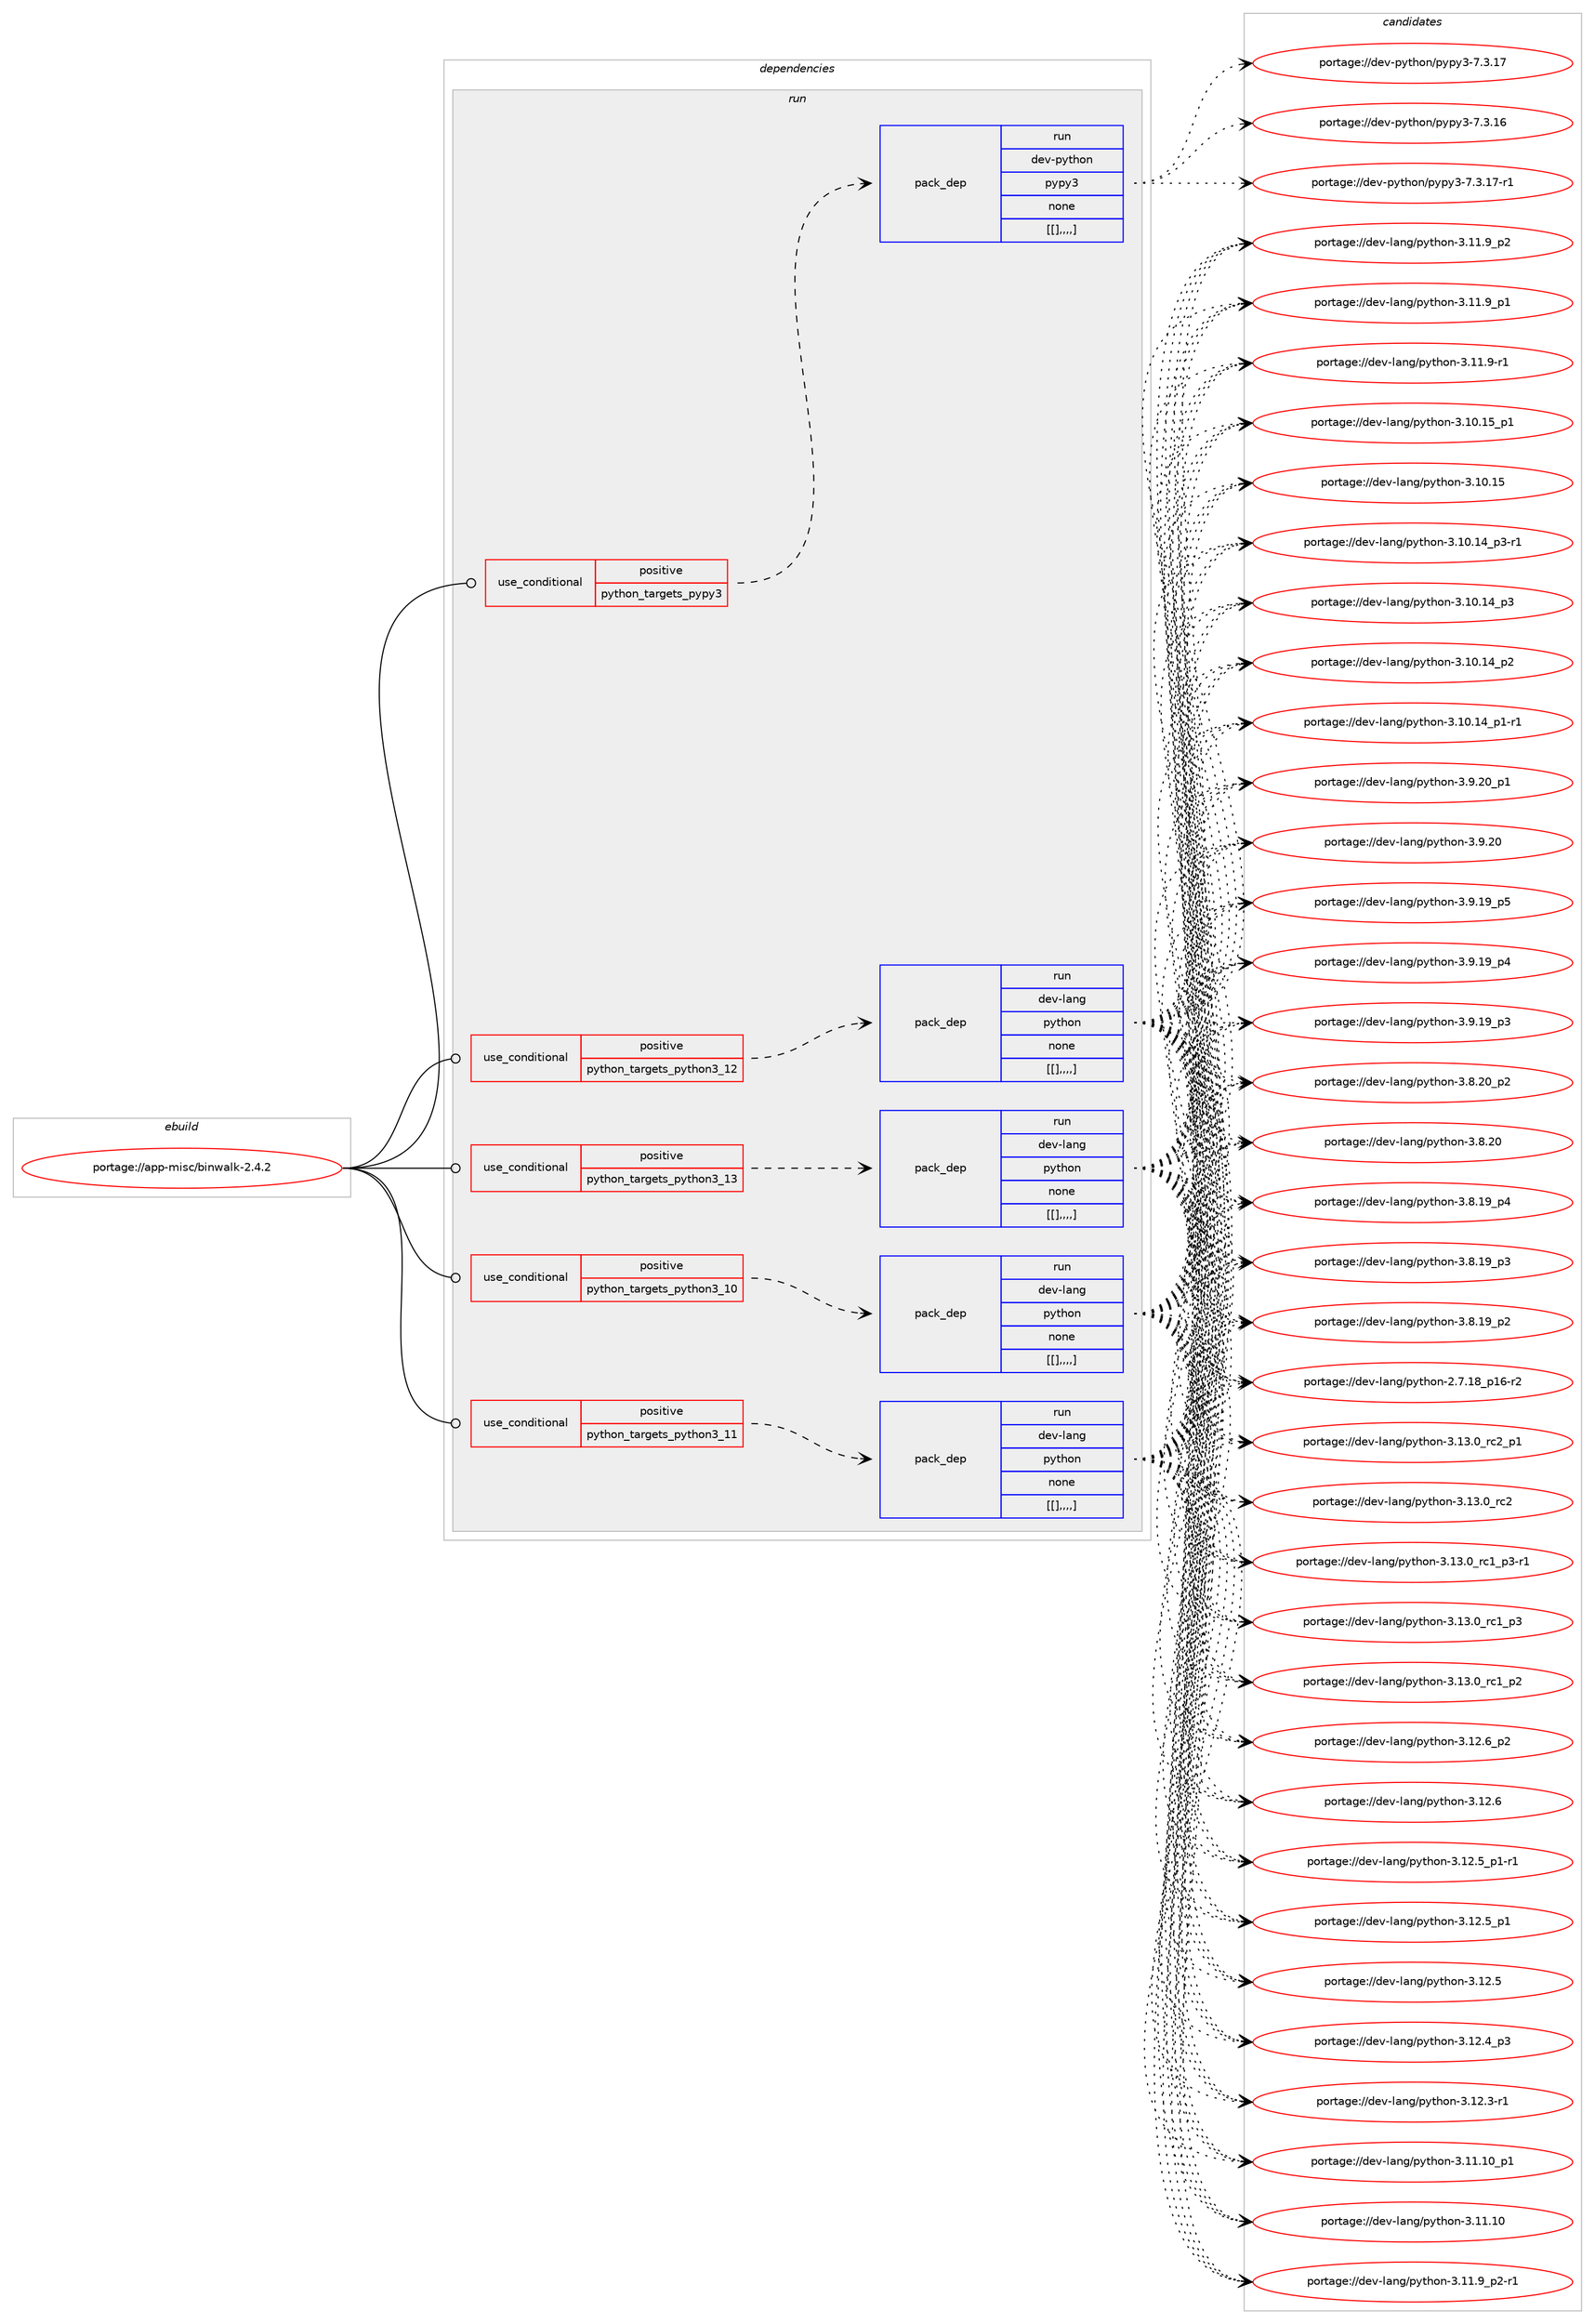 digraph prolog {

# *************
# Graph options
# *************

newrank=true;
concentrate=true;
compound=true;
graph [rankdir=LR,fontname=Helvetica,fontsize=10,ranksep=1.5];#, ranksep=2.5, nodesep=0.2];
edge  [arrowhead=vee];
node  [fontname=Helvetica,fontsize=10];

# **********
# The ebuild
# **********

subgraph cluster_leftcol {
color=gray;
label=<<i>ebuild</i>>;
id [label="portage://app-misc/binwalk-2.4.2", color=red, width=4, href="../app-misc/binwalk-2.4.2.svg"];
}

# ****************
# The dependencies
# ****************

subgraph cluster_midcol {
color=gray;
label=<<i>dependencies</i>>;
subgraph cluster_compile {
fillcolor="#eeeeee";
style=filled;
label=<<i>compile</i>>;
}
subgraph cluster_compileandrun {
fillcolor="#eeeeee";
style=filled;
label=<<i>compile and run</i>>;
}
subgraph cluster_run {
fillcolor="#eeeeee";
style=filled;
label=<<i>run</i>>;
subgraph cond11942 {
dependency40583 [label=<<TABLE BORDER="0" CELLBORDER="1" CELLSPACING="0" CELLPADDING="4"><TR><TD ROWSPAN="3" CELLPADDING="10">use_conditional</TD></TR><TR><TD>positive</TD></TR><TR><TD>python_targets_pypy3</TD></TR></TABLE>>, shape=none, color=red];
subgraph pack28253 {
dependency40584 [label=<<TABLE BORDER="0" CELLBORDER="1" CELLSPACING="0" CELLPADDING="4" WIDTH="220"><TR><TD ROWSPAN="6" CELLPADDING="30">pack_dep</TD></TR><TR><TD WIDTH="110">run</TD></TR><TR><TD>dev-python</TD></TR><TR><TD>pypy3</TD></TR><TR><TD>none</TD></TR><TR><TD>[[],,,,]</TD></TR></TABLE>>, shape=none, color=blue];
}
dependency40583:e -> dependency40584:w [weight=20,style="dashed",arrowhead="vee"];
}
id:e -> dependency40583:w [weight=20,style="solid",arrowhead="odot"];
subgraph cond11943 {
dependency40585 [label=<<TABLE BORDER="0" CELLBORDER="1" CELLSPACING="0" CELLPADDING="4"><TR><TD ROWSPAN="3" CELLPADDING="10">use_conditional</TD></TR><TR><TD>positive</TD></TR><TR><TD>python_targets_python3_10</TD></TR></TABLE>>, shape=none, color=red];
subgraph pack28254 {
dependency40586 [label=<<TABLE BORDER="0" CELLBORDER="1" CELLSPACING="0" CELLPADDING="4" WIDTH="220"><TR><TD ROWSPAN="6" CELLPADDING="30">pack_dep</TD></TR><TR><TD WIDTH="110">run</TD></TR><TR><TD>dev-lang</TD></TR><TR><TD>python</TD></TR><TR><TD>none</TD></TR><TR><TD>[[],,,,]</TD></TR></TABLE>>, shape=none, color=blue];
}
dependency40585:e -> dependency40586:w [weight=20,style="dashed",arrowhead="vee"];
}
id:e -> dependency40585:w [weight=20,style="solid",arrowhead="odot"];
subgraph cond11944 {
dependency40587 [label=<<TABLE BORDER="0" CELLBORDER="1" CELLSPACING="0" CELLPADDING="4"><TR><TD ROWSPAN="3" CELLPADDING="10">use_conditional</TD></TR><TR><TD>positive</TD></TR><TR><TD>python_targets_python3_11</TD></TR></TABLE>>, shape=none, color=red];
subgraph pack28255 {
dependency40588 [label=<<TABLE BORDER="0" CELLBORDER="1" CELLSPACING="0" CELLPADDING="4" WIDTH="220"><TR><TD ROWSPAN="6" CELLPADDING="30">pack_dep</TD></TR><TR><TD WIDTH="110">run</TD></TR><TR><TD>dev-lang</TD></TR><TR><TD>python</TD></TR><TR><TD>none</TD></TR><TR><TD>[[],,,,]</TD></TR></TABLE>>, shape=none, color=blue];
}
dependency40587:e -> dependency40588:w [weight=20,style="dashed",arrowhead="vee"];
}
id:e -> dependency40587:w [weight=20,style="solid",arrowhead="odot"];
subgraph cond11945 {
dependency40589 [label=<<TABLE BORDER="0" CELLBORDER="1" CELLSPACING="0" CELLPADDING="4"><TR><TD ROWSPAN="3" CELLPADDING="10">use_conditional</TD></TR><TR><TD>positive</TD></TR><TR><TD>python_targets_python3_12</TD></TR></TABLE>>, shape=none, color=red];
subgraph pack28256 {
dependency40590 [label=<<TABLE BORDER="0" CELLBORDER="1" CELLSPACING="0" CELLPADDING="4" WIDTH="220"><TR><TD ROWSPAN="6" CELLPADDING="30">pack_dep</TD></TR><TR><TD WIDTH="110">run</TD></TR><TR><TD>dev-lang</TD></TR><TR><TD>python</TD></TR><TR><TD>none</TD></TR><TR><TD>[[],,,,]</TD></TR></TABLE>>, shape=none, color=blue];
}
dependency40589:e -> dependency40590:w [weight=20,style="dashed",arrowhead="vee"];
}
id:e -> dependency40589:w [weight=20,style="solid",arrowhead="odot"];
subgraph cond11946 {
dependency40591 [label=<<TABLE BORDER="0" CELLBORDER="1" CELLSPACING="0" CELLPADDING="4"><TR><TD ROWSPAN="3" CELLPADDING="10">use_conditional</TD></TR><TR><TD>positive</TD></TR><TR><TD>python_targets_python3_13</TD></TR></TABLE>>, shape=none, color=red];
subgraph pack28257 {
dependency40592 [label=<<TABLE BORDER="0" CELLBORDER="1" CELLSPACING="0" CELLPADDING="4" WIDTH="220"><TR><TD ROWSPAN="6" CELLPADDING="30">pack_dep</TD></TR><TR><TD WIDTH="110">run</TD></TR><TR><TD>dev-lang</TD></TR><TR><TD>python</TD></TR><TR><TD>none</TD></TR><TR><TD>[[],,,,]</TD></TR></TABLE>>, shape=none, color=blue];
}
dependency40591:e -> dependency40592:w [weight=20,style="dashed",arrowhead="vee"];
}
id:e -> dependency40591:w [weight=20,style="solid",arrowhead="odot"];
}
}

# **************
# The candidates
# **************

subgraph cluster_choices {
rank=same;
color=gray;
label=<<i>candidates</i>>;

subgraph choice28253 {
color=black;
nodesep=1;
choice100101118451121211161041111104711212111212151455546514649554511449 [label="portage://dev-python/pypy3-7.3.17-r1", color=red, width=4,href="../dev-python/pypy3-7.3.17-r1.svg"];
choice10010111845112121116104111110471121211121215145554651464955 [label="portage://dev-python/pypy3-7.3.17", color=red, width=4,href="../dev-python/pypy3-7.3.17.svg"];
choice10010111845112121116104111110471121211121215145554651464954 [label="portage://dev-python/pypy3-7.3.16", color=red, width=4,href="../dev-python/pypy3-7.3.16.svg"];
dependency40584:e -> choice100101118451121211161041111104711212111212151455546514649554511449:w [style=dotted,weight="100"];
dependency40584:e -> choice10010111845112121116104111110471121211121215145554651464955:w [style=dotted,weight="100"];
dependency40584:e -> choice10010111845112121116104111110471121211121215145554651464954:w [style=dotted,weight="100"];
}
subgraph choice28254 {
color=black;
nodesep=1;
choice100101118451089711010347112121116104111110455146495146489511499509511249 [label="portage://dev-lang/python-3.13.0_rc2_p1", color=red, width=4,href="../dev-lang/python-3.13.0_rc2_p1.svg"];
choice10010111845108971101034711212111610411111045514649514648951149950 [label="portage://dev-lang/python-3.13.0_rc2", color=red, width=4,href="../dev-lang/python-3.13.0_rc2.svg"];
choice1001011184510897110103471121211161041111104551464951464895114994995112514511449 [label="portage://dev-lang/python-3.13.0_rc1_p3-r1", color=red, width=4,href="../dev-lang/python-3.13.0_rc1_p3-r1.svg"];
choice100101118451089711010347112121116104111110455146495146489511499499511251 [label="portage://dev-lang/python-3.13.0_rc1_p3", color=red, width=4,href="../dev-lang/python-3.13.0_rc1_p3.svg"];
choice100101118451089711010347112121116104111110455146495146489511499499511250 [label="portage://dev-lang/python-3.13.0_rc1_p2", color=red, width=4,href="../dev-lang/python-3.13.0_rc1_p2.svg"];
choice100101118451089711010347112121116104111110455146495046549511250 [label="portage://dev-lang/python-3.12.6_p2", color=red, width=4,href="../dev-lang/python-3.12.6_p2.svg"];
choice10010111845108971101034711212111610411111045514649504654 [label="portage://dev-lang/python-3.12.6", color=red, width=4,href="../dev-lang/python-3.12.6.svg"];
choice1001011184510897110103471121211161041111104551464950465395112494511449 [label="portage://dev-lang/python-3.12.5_p1-r1", color=red, width=4,href="../dev-lang/python-3.12.5_p1-r1.svg"];
choice100101118451089711010347112121116104111110455146495046539511249 [label="portage://dev-lang/python-3.12.5_p1", color=red, width=4,href="../dev-lang/python-3.12.5_p1.svg"];
choice10010111845108971101034711212111610411111045514649504653 [label="portage://dev-lang/python-3.12.5", color=red, width=4,href="../dev-lang/python-3.12.5.svg"];
choice100101118451089711010347112121116104111110455146495046529511251 [label="portage://dev-lang/python-3.12.4_p3", color=red, width=4,href="../dev-lang/python-3.12.4_p3.svg"];
choice100101118451089711010347112121116104111110455146495046514511449 [label="portage://dev-lang/python-3.12.3-r1", color=red, width=4,href="../dev-lang/python-3.12.3-r1.svg"];
choice10010111845108971101034711212111610411111045514649494649489511249 [label="portage://dev-lang/python-3.11.10_p1", color=red, width=4,href="../dev-lang/python-3.11.10_p1.svg"];
choice1001011184510897110103471121211161041111104551464949464948 [label="portage://dev-lang/python-3.11.10", color=red, width=4,href="../dev-lang/python-3.11.10.svg"];
choice1001011184510897110103471121211161041111104551464949465795112504511449 [label="portage://dev-lang/python-3.11.9_p2-r1", color=red, width=4,href="../dev-lang/python-3.11.9_p2-r1.svg"];
choice100101118451089711010347112121116104111110455146494946579511250 [label="portage://dev-lang/python-3.11.9_p2", color=red, width=4,href="../dev-lang/python-3.11.9_p2.svg"];
choice100101118451089711010347112121116104111110455146494946579511249 [label="portage://dev-lang/python-3.11.9_p1", color=red, width=4,href="../dev-lang/python-3.11.9_p1.svg"];
choice100101118451089711010347112121116104111110455146494946574511449 [label="portage://dev-lang/python-3.11.9-r1", color=red, width=4,href="../dev-lang/python-3.11.9-r1.svg"];
choice10010111845108971101034711212111610411111045514649484649539511249 [label="portage://dev-lang/python-3.10.15_p1", color=red, width=4,href="../dev-lang/python-3.10.15_p1.svg"];
choice1001011184510897110103471121211161041111104551464948464953 [label="portage://dev-lang/python-3.10.15", color=red, width=4,href="../dev-lang/python-3.10.15.svg"];
choice100101118451089711010347112121116104111110455146494846495295112514511449 [label="portage://dev-lang/python-3.10.14_p3-r1", color=red, width=4,href="../dev-lang/python-3.10.14_p3-r1.svg"];
choice10010111845108971101034711212111610411111045514649484649529511251 [label="portage://dev-lang/python-3.10.14_p3", color=red, width=4,href="../dev-lang/python-3.10.14_p3.svg"];
choice10010111845108971101034711212111610411111045514649484649529511250 [label="portage://dev-lang/python-3.10.14_p2", color=red, width=4,href="../dev-lang/python-3.10.14_p2.svg"];
choice100101118451089711010347112121116104111110455146494846495295112494511449 [label="portage://dev-lang/python-3.10.14_p1-r1", color=red, width=4,href="../dev-lang/python-3.10.14_p1-r1.svg"];
choice100101118451089711010347112121116104111110455146574650489511249 [label="portage://dev-lang/python-3.9.20_p1", color=red, width=4,href="../dev-lang/python-3.9.20_p1.svg"];
choice10010111845108971101034711212111610411111045514657465048 [label="portage://dev-lang/python-3.9.20", color=red, width=4,href="../dev-lang/python-3.9.20.svg"];
choice100101118451089711010347112121116104111110455146574649579511253 [label="portage://dev-lang/python-3.9.19_p5", color=red, width=4,href="../dev-lang/python-3.9.19_p5.svg"];
choice100101118451089711010347112121116104111110455146574649579511252 [label="portage://dev-lang/python-3.9.19_p4", color=red, width=4,href="../dev-lang/python-3.9.19_p4.svg"];
choice100101118451089711010347112121116104111110455146574649579511251 [label="portage://dev-lang/python-3.9.19_p3", color=red, width=4,href="../dev-lang/python-3.9.19_p3.svg"];
choice100101118451089711010347112121116104111110455146564650489511250 [label="portage://dev-lang/python-3.8.20_p2", color=red, width=4,href="../dev-lang/python-3.8.20_p2.svg"];
choice10010111845108971101034711212111610411111045514656465048 [label="portage://dev-lang/python-3.8.20", color=red, width=4,href="../dev-lang/python-3.8.20.svg"];
choice100101118451089711010347112121116104111110455146564649579511252 [label="portage://dev-lang/python-3.8.19_p4", color=red, width=4,href="../dev-lang/python-3.8.19_p4.svg"];
choice100101118451089711010347112121116104111110455146564649579511251 [label="portage://dev-lang/python-3.8.19_p3", color=red, width=4,href="../dev-lang/python-3.8.19_p3.svg"];
choice100101118451089711010347112121116104111110455146564649579511250 [label="portage://dev-lang/python-3.8.19_p2", color=red, width=4,href="../dev-lang/python-3.8.19_p2.svg"];
choice100101118451089711010347112121116104111110455046554649569511249544511450 [label="portage://dev-lang/python-2.7.18_p16-r2", color=red, width=4,href="../dev-lang/python-2.7.18_p16-r2.svg"];
dependency40586:e -> choice100101118451089711010347112121116104111110455146495146489511499509511249:w [style=dotted,weight="100"];
dependency40586:e -> choice10010111845108971101034711212111610411111045514649514648951149950:w [style=dotted,weight="100"];
dependency40586:e -> choice1001011184510897110103471121211161041111104551464951464895114994995112514511449:w [style=dotted,weight="100"];
dependency40586:e -> choice100101118451089711010347112121116104111110455146495146489511499499511251:w [style=dotted,weight="100"];
dependency40586:e -> choice100101118451089711010347112121116104111110455146495146489511499499511250:w [style=dotted,weight="100"];
dependency40586:e -> choice100101118451089711010347112121116104111110455146495046549511250:w [style=dotted,weight="100"];
dependency40586:e -> choice10010111845108971101034711212111610411111045514649504654:w [style=dotted,weight="100"];
dependency40586:e -> choice1001011184510897110103471121211161041111104551464950465395112494511449:w [style=dotted,weight="100"];
dependency40586:e -> choice100101118451089711010347112121116104111110455146495046539511249:w [style=dotted,weight="100"];
dependency40586:e -> choice10010111845108971101034711212111610411111045514649504653:w [style=dotted,weight="100"];
dependency40586:e -> choice100101118451089711010347112121116104111110455146495046529511251:w [style=dotted,weight="100"];
dependency40586:e -> choice100101118451089711010347112121116104111110455146495046514511449:w [style=dotted,weight="100"];
dependency40586:e -> choice10010111845108971101034711212111610411111045514649494649489511249:w [style=dotted,weight="100"];
dependency40586:e -> choice1001011184510897110103471121211161041111104551464949464948:w [style=dotted,weight="100"];
dependency40586:e -> choice1001011184510897110103471121211161041111104551464949465795112504511449:w [style=dotted,weight="100"];
dependency40586:e -> choice100101118451089711010347112121116104111110455146494946579511250:w [style=dotted,weight="100"];
dependency40586:e -> choice100101118451089711010347112121116104111110455146494946579511249:w [style=dotted,weight="100"];
dependency40586:e -> choice100101118451089711010347112121116104111110455146494946574511449:w [style=dotted,weight="100"];
dependency40586:e -> choice10010111845108971101034711212111610411111045514649484649539511249:w [style=dotted,weight="100"];
dependency40586:e -> choice1001011184510897110103471121211161041111104551464948464953:w [style=dotted,weight="100"];
dependency40586:e -> choice100101118451089711010347112121116104111110455146494846495295112514511449:w [style=dotted,weight="100"];
dependency40586:e -> choice10010111845108971101034711212111610411111045514649484649529511251:w [style=dotted,weight="100"];
dependency40586:e -> choice10010111845108971101034711212111610411111045514649484649529511250:w [style=dotted,weight="100"];
dependency40586:e -> choice100101118451089711010347112121116104111110455146494846495295112494511449:w [style=dotted,weight="100"];
dependency40586:e -> choice100101118451089711010347112121116104111110455146574650489511249:w [style=dotted,weight="100"];
dependency40586:e -> choice10010111845108971101034711212111610411111045514657465048:w [style=dotted,weight="100"];
dependency40586:e -> choice100101118451089711010347112121116104111110455146574649579511253:w [style=dotted,weight="100"];
dependency40586:e -> choice100101118451089711010347112121116104111110455146574649579511252:w [style=dotted,weight="100"];
dependency40586:e -> choice100101118451089711010347112121116104111110455146574649579511251:w [style=dotted,weight="100"];
dependency40586:e -> choice100101118451089711010347112121116104111110455146564650489511250:w [style=dotted,weight="100"];
dependency40586:e -> choice10010111845108971101034711212111610411111045514656465048:w [style=dotted,weight="100"];
dependency40586:e -> choice100101118451089711010347112121116104111110455146564649579511252:w [style=dotted,weight="100"];
dependency40586:e -> choice100101118451089711010347112121116104111110455146564649579511251:w [style=dotted,weight="100"];
dependency40586:e -> choice100101118451089711010347112121116104111110455146564649579511250:w [style=dotted,weight="100"];
dependency40586:e -> choice100101118451089711010347112121116104111110455046554649569511249544511450:w [style=dotted,weight="100"];
}
subgraph choice28255 {
color=black;
nodesep=1;
choice100101118451089711010347112121116104111110455146495146489511499509511249 [label="portage://dev-lang/python-3.13.0_rc2_p1", color=red, width=4,href="../dev-lang/python-3.13.0_rc2_p1.svg"];
choice10010111845108971101034711212111610411111045514649514648951149950 [label="portage://dev-lang/python-3.13.0_rc2", color=red, width=4,href="../dev-lang/python-3.13.0_rc2.svg"];
choice1001011184510897110103471121211161041111104551464951464895114994995112514511449 [label="portage://dev-lang/python-3.13.0_rc1_p3-r1", color=red, width=4,href="../dev-lang/python-3.13.0_rc1_p3-r1.svg"];
choice100101118451089711010347112121116104111110455146495146489511499499511251 [label="portage://dev-lang/python-3.13.0_rc1_p3", color=red, width=4,href="../dev-lang/python-3.13.0_rc1_p3.svg"];
choice100101118451089711010347112121116104111110455146495146489511499499511250 [label="portage://dev-lang/python-3.13.0_rc1_p2", color=red, width=4,href="../dev-lang/python-3.13.0_rc1_p2.svg"];
choice100101118451089711010347112121116104111110455146495046549511250 [label="portage://dev-lang/python-3.12.6_p2", color=red, width=4,href="../dev-lang/python-3.12.6_p2.svg"];
choice10010111845108971101034711212111610411111045514649504654 [label="portage://dev-lang/python-3.12.6", color=red, width=4,href="../dev-lang/python-3.12.6.svg"];
choice1001011184510897110103471121211161041111104551464950465395112494511449 [label="portage://dev-lang/python-3.12.5_p1-r1", color=red, width=4,href="../dev-lang/python-3.12.5_p1-r1.svg"];
choice100101118451089711010347112121116104111110455146495046539511249 [label="portage://dev-lang/python-3.12.5_p1", color=red, width=4,href="../dev-lang/python-3.12.5_p1.svg"];
choice10010111845108971101034711212111610411111045514649504653 [label="portage://dev-lang/python-3.12.5", color=red, width=4,href="../dev-lang/python-3.12.5.svg"];
choice100101118451089711010347112121116104111110455146495046529511251 [label="portage://dev-lang/python-3.12.4_p3", color=red, width=4,href="../dev-lang/python-3.12.4_p3.svg"];
choice100101118451089711010347112121116104111110455146495046514511449 [label="portage://dev-lang/python-3.12.3-r1", color=red, width=4,href="../dev-lang/python-3.12.3-r1.svg"];
choice10010111845108971101034711212111610411111045514649494649489511249 [label="portage://dev-lang/python-3.11.10_p1", color=red, width=4,href="../dev-lang/python-3.11.10_p1.svg"];
choice1001011184510897110103471121211161041111104551464949464948 [label="portage://dev-lang/python-3.11.10", color=red, width=4,href="../dev-lang/python-3.11.10.svg"];
choice1001011184510897110103471121211161041111104551464949465795112504511449 [label="portage://dev-lang/python-3.11.9_p2-r1", color=red, width=4,href="../dev-lang/python-3.11.9_p2-r1.svg"];
choice100101118451089711010347112121116104111110455146494946579511250 [label="portage://dev-lang/python-3.11.9_p2", color=red, width=4,href="../dev-lang/python-3.11.9_p2.svg"];
choice100101118451089711010347112121116104111110455146494946579511249 [label="portage://dev-lang/python-3.11.9_p1", color=red, width=4,href="../dev-lang/python-3.11.9_p1.svg"];
choice100101118451089711010347112121116104111110455146494946574511449 [label="portage://dev-lang/python-3.11.9-r1", color=red, width=4,href="../dev-lang/python-3.11.9-r1.svg"];
choice10010111845108971101034711212111610411111045514649484649539511249 [label="portage://dev-lang/python-3.10.15_p1", color=red, width=4,href="../dev-lang/python-3.10.15_p1.svg"];
choice1001011184510897110103471121211161041111104551464948464953 [label="portage://dev-lang/python-3.10.15", color=red, width=4,href="../dev-lang/python-3.10.15.svg"];
choice100101118451089711010347112121116104111110455146494846495295112514511449 [label="portage://dev-lang/python-3.10.14_p3-r1", color=red, width=4,href="../dev-lang/python-3.10.14_p3-r1.svg"];
choice10010111845108971101034711212111610411111045514649484649529511251 [label="portage://dev-lang/python-3.10.14_p3", color=red, width=4,href="../dev-lang/python-3.10.14_p3.svg"];
choice10010111845108971101034711212111610411111045514649484649529511250 [label="portage://dev-lang/python-3.10.14_p2", color=red, width=4,href="../dev-lang/python-3.10.14_p2.svg"];
choice100101118451089711010347112121116104111110455146494846495295112494511449 [label="portage://dev-lang/python-3.10.14_p1-r1", color=red, width=4,href="../dev-lang/python-3.10.14_p1-r1.svg"];
choice100101118451089711010347112121116104111110455146574650489511249 [label="portage://dev-lang/python-3.9.20_p1", color=red, width=4,href="../dev-lang/python-3.9.20_p1.svg"];
choice10010111845108971101034711212111610411111045514657465048 [label="portage://dev-lang/python-3.9.20", color=red, width=4,href="../dev-lang/python-3.9.20.svg"];
choice100101118451089711010347112121116104111110455146574649579511253 [label="portage://dev-lang/python-3.9.19_p5", color=red, width=4,href="../dev-lang/python-3.9.19_p5.svg"];
choice100101118451089711010347112121116104111110455146574649579511252 [label="portage://dev-lang/python-3.9.19_p4", color=red, width=4,href="../dev-lang/python-3.9.19_p4.svg"];
choice100101118451089711010347112121116104111110455146574649579511251 [label="portage://dev-lang/python-3.9.19_p3", color=red, width=4,href="../dev-lang/python-3.9.19_p3.svg"];
choice100101118451089711010347112121116104111110455146564650489511250 [label="portage://dev-lang/python-3.8.20_p2", color=red, width=4,href="../dev-lang/python-3.8.20_p2.svg"];
choice10010111845108971101034711212111610411111045514656465048 [label="portage://dev-lang/python-3.8.20", color=red, width=4,href="../dev-lang/python-3.8.20.svg"];
choice100101118451089711010347112121116104111110455146564649579511252 [label="portage://dev-lang/python-3.8.19_p4", color=red, width=4,href="../dev-lang/python-3.8.19_p4.svg"];
choice100101118451089711010347112121116104111110455146564649579511251 [label="portage://dev-lang/python-3.8.19_p3", color=red, width=4,href="../dev-lang/python-3.8.19_p3.svg"];
choice100101118451089711010347112121116104111110455146564649579511250 [label="portage://dev-lang/python-3.8.19_p2", color=red, width=4,href="../dev-lang/python-3.8.19_p2.svg"];
choice100101118451089711010347112121116104111110455046554649569511249544511450 [label="portage://dev-lang/python-2.7.18_p16-r2", color=red, width=4,href="../dev-lang/python-2.7.18_p16-r2.svg"];
dependency40588:e -> choice100101118451089711010347112121116104111110455146495146489511499509511249:w [style=dotted,weight="100"];
dependency40588:e -> choice10010111845108971101034711212111610411111045514649514648951149950:w [style=dotted,weight="100"];
dependency40588:e -> choice1001011184510897110103471121211161041111104551464951464895114994995112514511449:w [style=dotted,weight="100"];
dependency40588:e -> choice100101118451089711010347112121116104111110455146495146489511499499511251:w [style=dotted,weight="100"];
dependency40588:e -> choice100101118451089711010347112121116104111110455146495146489511499499511250:w [style=dotted,weight="100"];
dependency40588:e -> choice100101118451089711010347112121116104111110455146495046549511250:w [style=dotted,weight="100"];
dependency40588:e -> choice10010111845108971101034711212111610411111045514649504654:w [style=dotted,weight="100"];
dependency40588:e -> choice1001011184510897110103471121211161041111104551464950465395112494511449:w [style=dotted,weight="100"];
dependency40588:e -> choice100101118451089711010347112121116104111110455146495046539511249:w [style=dotted,weight="100"];
dependency40588:e -> choice10010111845108971101034711212111610411111045514649504653:w [style=dotted,weight="100"];
dependency40588:e -> choice100101118451089711010347112121116104111110455146495046529511251:w [style=dotted,weight="100"];
dependency40588:e -> choice100101118451089711010347112121116104111110455146495046514511449:w [style=dotted,weight="100"];
dependency40588:e -> choice10010111845108971101034711212111610411111045514649494649489511249:w [style=dotted,weight="100"];
dependency40588:e -> choice1001011184510897110103471121211161041111104551464949464948:w [style=dotted,weight="100"];
dependency40588:e -> choice1001011184510897110103471121211161041111104551464949465795112504511449:w [style=dotted,weight="100"];
dependency40588:e -> choice100101118451089711010347112121116104111110455146494946579511250:w [style=dotted,weight="100"];
dependency40588:e -> choice100101118451089711010347112121116104111110455146494946579511249:w [style=dotted,weight="100"];
dependency40588:e -> choice100101118451089711010347112121116104111110455146494946574511449:w [style=dotted,weight="100"];
dependency40588:e -> choice10010111845108971101034711212111610411111045514649484649539511249:w [style=dotted,weight="100"];
dependency40588:e -> choice1001011184510897110103471121211161041111104551464948464953:w [style=dotted,weight="100"];
dependency40588:e -> choice100101118451089711010347112121116104111110455146494846495295112514511449:w [style=dotted,weight="100"];
dependency40588:e -> choice10010111845108971101034711212111610411111045514649484649529511251:w [style=dotted,weight="100"];
dependency40588:e -> choice10010111845108971101034711212111610411111045514649484649529511250:w [style=dotted,weight="100"];
dependency40588:e -> choice100101118451089711010347112121116104111110455146494846495295112494511449:w [style=dotted,weight="100"];
dependency40588:e -> choice100101118451089711010347112121116104111110455146574650489511249:w [style=dotted,weight="100"];
dependency40588:e -> choice10010111845108971101034711212111610411111045514657465048:w [style=dotted,weight="100"];
dependency40588:e -> choice100101118451089711010347112121116104111110455146574649579511253:w [style=dotted,weight="100"];
dependency40588:e -> choice100101118451089711010347112121116104111110455146574649579511252:w [style=dotted,weight="100"];
dependency40588:e -> choice100101118451089711010347112121116104111110455146574649579511251:w [style=dotted,weight="100"];
dependency40588:e -> choice100101118451089711010347112121116104111110455146564650489511250:w [style=dotted,weight="100"];
dependency40588:e -> choice10010111845108971101034711212111610411111045514656465048:w [style=dotted,weight="100"];
dependency40588:e -> choice100101118451089711010347112121116104111110455146564649579511252:w [style=dotted,weight="100"];
dependency40588:e -> choice100101118451089711010347112121116104111110455146564649579511251:w [style=dotted,weight="100"];
dependency40588:e -> choice100101118451089711010347112121116104111110455146564649579511250:w [style=dotted,weight="100"];
dependency40588:e -> choice100101118451089711010347112121116104111110455046554649569511249544511450:w [style=dotted,weight="100"];
}
subgraph choice28256 {
color=black;
nodesep=1;
choice100101118451089711010347112121116104111110455146495146489511499509511249 [label="portage://dev-lang/python-3.13.0_rc2_p1", color=red, width=4,href="../dev-lang/python-3.13.0_rc2_p1.svg"];
choice10010111845108971101034711212111610411111045514649514648951149950 [label="portage://dev-lang/python-3.13.0_rc2", color=red, width=4,href="../dev-lang/python-3.13.0_rc2.svg"];
choice1001011184510897110103471121211161041111104551464951464895114994995112514511449 [label="portage://dev-lang/python-3.13.0_rc1_p3-r1", color=red, width=4,href="../dev-lang/python-3.13.0_rc1_p3-r1.svg"];
choice100101118451089711010347112121116104111110455146495146489511499499511251 [label="portage://dev-lang/python-3.13.0_rc1_p3", color=red, width=4,href="../dev-lang/python-3.13.0_rc1_p3.svg"];
choice100101118451089711010347112121116104111110455146495146489511499499511250 [label="portage://dev-lang/python-3.13.0_rc1_p2", color=red, width=4,href="../dev-lang/python-3.13.0_rc1_p2.svg"];
choice100101118451089711010347112121116104111110455146495046549511250 [label="portage://dev-lang/python-3.12.6_p2", color=red, width=4,href="../dev-lang/python-3.12.6_p2.svg"];
choice10010111845108971101034711212111610411111045514649504654 [label="portage://dev-lang/python-3.12.6", color=red, width=4,href="../dev-lang/python-3.12.6.svg"];
choice1001011184510897110103471121211161041111104551464950465395112494511449 [label="portage://dev-lang/python-3.12.5_p1-r1", color=red, width=4,href="../dev-lang/python-3.12.5_p1-r1.svg"];
choice100101118451089711010347112121116104111110455146495046539511249 [label="portage://dev-lang/python-3.12.5_p1", color=red, width=4,href="../dev-lang/python-3.12.5_p1.svg"];
choice10010111845108971101034711212111610411111045514649504653 [label="portage://dev-lang/python-3.12.5", color=red, width=4,href="../dev-lang/python-3.12.5.svg"];
choice100101118451089711010347112121116104111110455146495046529511251 [label="portage://dev-lang/python-3.12.4_p3", color=red, width=4,href="../dev-lang/python-3.12.4_p3.svg"];
choice100101118451089711010347112121116104111110455146495046514511449 [label="portage://dev-lang/python-3.12.3-r1", color=red, width=4,href="../dev-lang/python-3.12.3-r1.svg"];
choice10010111845108971101034711212111610411111045514649494649489511249 [label="portage://dev-lang/python-3.11.10_p1", color=red, width=4,href="../dev-lang/python-3.11.10_p1.svg"];
choice1001011184510897110103471121211161041111104551464949464948 [label="portage://dev-lang/python-3.11.10", color=red, width=4,href="../dev-lang/python-3.11.10.svg"];
choice1001011184510897110103471121211161041111104551464949465795112504511449 [label="portage://dev-lang/python-3.11.9_p2-r1", color=red, width=4,href="../dev-lang/python-3.11.9_p2-r1.svg"];
choice100101118451089711010347112121116104111110455146494946579511250 [label="portage://dev-lang/python-3.11.9_p2", color=red, width=4,href="../dev-lang/python-3.11.9_p2.svg"];
choice100101118451089711010347112121116104111110455146494946579511249 [label="portage://dev-lang/python-3.11.9_p1", color=red, width=4,href="../dev-lang/python-3.11.9_p1.svg"];
choice100101118451089711010347112121116104111110455146494946574511449 [label="portage://dev-lang/python-3.11.9-r1", color=red, width=4,href="../dev-lang/python-3.11.9-r1.svg"];
choice10010111845108971101034711212111610411111045514649484649539511249 [label="portage://dev-lang/python-3.10.15_p1", color=red, width=4,href="../dev-lang/python-3.10.15_p1.svg"];
choice1001011184510897110103471121211161041111104551464948464953 [label="portage://dev-lang/python-3.10.15", color=red, width=4,href="../dev-lang/python-3.10.15.svg"];
choice100101118451089711010347112121116104111110455146494846495295112514511449 [label="portage://dev-lang/python-3.10.14_p3-r1", color=red, width=4,href="../dev-lang/python-3.10.14_p3-r1.svg"];
choice10010111845108971101034711212111610411111045514649484649529511251 [label="portage://dev-lang/python-3.10.14_p3", color=red, width=4,href="../dev-lang/python-3.10.14_p3.svg"];
choice10010111845108971101034711212111610411111045514649484649529511250 [label="portage://dev-lang/python-3.10.14_p2", color=red, width=4,href="../dev-lang/python-3.10.14_p2.svg"];
choice100101118451089711010347112121116104111110455146494846495295112494511449 [label="portage://dev-lang/python-3.10.14_p1-r1", color=red, width=4,href="../dev-lang/python-3.10.14_p1-r1.svg"];
choice100101118451089711010347112121116104111110455146574650489511249 [label="portage://dev-lang/python-3.9.20_p1", color=red, width=4,href="../dev-lang/python-3.9.20_p1.svg"];
choice10010111845108971101034711212111610411111045514657465048 [label="portage://dev-lang/python-3.9.20", color=red, width=4,href="../dev-lang/python-3.9.20.svg"];
choice100101118451089711010347112121116104111110455146574649579511253 [label="portage://dev-lang/python-3.9.19_p5", color=red, width=4,href="../dev-lang/python-3.9.19_p5.svg"];
choice100101118451089711010347112121116104111110455146574649579511252 [label="portage://dev-lang/python-3.9.19_p4", color=red, width=4,href="../dev-lang/python-3.9.19_p4.svg"];
choice100101118451089711010347112121116104111110455146574649579511251 [label="portage://dev-lang/python-3.9.19_p3", color=red, width=4,href="../dev-lang/python-3.9.19_p3.svg"];
choice100101118451089711010347112121116104111110455146564650489511250 [label="portage://dev-lang/python-3.8.20_p2", color=red, width=4,href="../dev-lang/python-3.8.20_p2.svg"];
choice10010111845108971101034711212111610411111045514656465048 [label="portage://dev-lang/python-3.8.20", color=red, width=4,href="../dev-lang/python-3.8.20.svg"];
choice100101118451089711010347112121116104111110455146564649579511252 [label="portage://dev-lang/python-3.8.19_p4", color=red, width=4,href="../dev-lang/python-3.8.19_p4.svg"];
choice100101118451089711010347112121116104111110455146564649579511251 [label="portage://dev-lang/python-3.8.19_p3", color=red, width=4,href="../dev-lang/python-3.8.19_p3.svg"];
choice100101118451089711010347112121116104111110455146564649579511250 [label="portage://dev-lang/python-3.8.19_p2", color=red, width=4,href="../dev-lang/python-3.8.19_p2.svg"];
choice100101118451089711010347112121116104111110455046554649569511249544511450 [label="portage://dev-lang/python-2.7.18_p16-r2", color=red, width=4,href="../dev-lang/python-2.7.18_p16-r2.svg"];
dependency40590:e -> choice100101118451089711010347112121116104111110455146495146489511499509511249:w [style=dotted,weight="100"];
dependency40590:e -> choice10010111845108971101034711212111610411111045514649514648951149950:w [style=dotted,weight="100"];
dependency40590:e -> choice1001011184510897110103471121211161041111104551464951464895114994995112514511449:w [style=dotted,weight="100"];
dependency40590:e -> choice100101118451089711010347112121116104111110455146495146489511499499511251:w [style=dotted,weight="100"];
dependency40590:e -> choice100101118451089711010347112121116104111110455146495146489511499499511250:w [style=dotted,weight="100"];
dependency40590:e -> choice100101118451089711010347112121116104111110455146495046549511250:w [style=dotted,weight="100"];
dependency40590:e -> choice10010111845108971101034711212111610411111045514649504654:w [style=dotted,weight="100"];
dependency40590:e -> choice1001011184510897110103471121211161041111104551464950465395112494511449:w [style=dotted,weight="100"];
dependency40590:e -> choice100101118451089711010347112121116104111110455146495046539511249:w [style=dotted,weight="100"];
dependency40590:e -> choice10010111845108971101034711212111610411111045514649504653:w [style=dotted,weight="100"];
dependency40590:e -> choice100101118451089711010347112121116104111110455146495046529511251:w [style=dotted,weight="100"];
dependency40590:e -> choice100101118451089711010347112121116104111110455146495046514511449:w [style=dotted,weight="100"];
dependency40590:e -> choice10010111845108971101034711212111610411111045514649494649489511249:w [style=dotted,weight="100"];
dependency40590:e -> choice1001011184510897110103471121211161041111104551464949464948:w [style=dotted,weight="100"];
dependency40590:e -> choice1001011184510897110103471121211161041111104551464949465795112504511449:w [style=dotted,weight="100"];
dependency40590:e -> choice100101118451089711010347112121116104111110455146494946579511250:w [style=dotted,weight="100"];
dependency40590:e -> choice100101118451089711010347112121116104111110455146494946579511249:w [style=dotted,weight="100"];
dependency40590:e -> choice100101118451089711010347112121116104111110455146494946574511449:w [style=dotted,weight="100"];
dependency40590:e -> choice10010111845108971101034711212111610411111045514649484649539511249:w [style=dotted,weight="100"];
dependency40590:e -> choice1001011184510897110103471121211161041111104551464948464953:w [style=dotted,weight="100"];
dependency40590:e -> choice100101118451089711010347112121116104111110455146494846495295112514511449:w [style=dotted,weight="100"];
dependency40590:e -> choice10010111845108971101034711212111610411111045514649484649529511251:w [style=dotted,weight="100"];
dependency40590:e -> choice10010111845108971101034711212111610411111045514649484649529511250:w [style=dotted,weight="100"];
dependency40590:e -> choice100101118451089711010347112121116104111110455146494846495295112494511449:w [style=dotted,weight="100"];
dependency40590:e -> choice100101118451089711010347112121116104111110455146574650489511249:w [style=dotted,weight="100"];
dependency40590:e -> choice10010111845108971101034711212111610411111045514657465048:w [style=dotted,weight="100"];
dependency40590:e -> choice100101118451089711010347112121116104111110455146574649579511253:w [style=dotted,weight="100"];
dependency40590:e -> choice100101118451089711010347112121116104111110455146574649579511252:w [style=dotted,weight="100"];
dependency40590:e -> choice100101118451089711010347112121116104111110455146574649579511251:w [style=dotted,weight="100"];
dependency40590:e -> choice100101118451089711010347112121116104111110455146564650489511250:w [style=dotted,weight="100"];
dependency40590:e -> choice10010111845108971101034711212111610411111045514656465048:w [style=dotted,weight="100"];
dependency40590:e -> choice100101118451089711010347112121116104111110455146564649579511252:w [style=dotted,weight="100"];
dependency40590:e -> choice100101118451089711010347112121116104111110455146564649579511251:w [style=dotted,weight="100"];
dependency40590:e -> choice100101118451089711010347112121116104111110455146564649579511250:w [style=dotted,weight="100"];
dependency40590:e -> choice100101118451089711010347112121116104111110455046554649569511249544511450:w [style=dotted,weight="100"];
}
subgraph choice28257 {
color=black;
nodesep=1;
choice100101118451089711010347112121116104111110455146495146489511499509511249 [label="portage://dev-lang/python-3.13.0_rc2_p1", color=red, width=4,href="../dev-lang/python-3.13.0_rc2_p1.svg"];
choice10010111845108971101034711212111610411111045514649514648951149950 [label="portage://dev-lang/python-3.13.0_rc2", color=red, width=4,href="../dev-lang/python-3.13.0_rc2.svg"];
choice1001011184510897110103471121211161041111104551464951464895114994995112514511449 [label="portage://dev-lang/python-3.13.0_rc1_p3-r1", color=red, width=4,href="../dev-lang/python-3.13.0_rc1_p3-r1.svg"];
choice100101118451089711010347112121116104111110455146495146489511499499511251 [label="portage://dev-lang/python-3.13.0_rc1_p3", color=red, width=4,href="../dev-lang/python-3.13.0_rc1_p3.svg"];
choice100101118451089711010347112121116104111110455146495146489511499499511250 [label="portage://dev-lang/python-3.13.0_rc1_p2", color=red, width=4,href="../dev-lang/python-3.13.0_rc1_p2.svg"];
choice100101118451089711010347112121116104111110455146495046549511250 [label="portage://dev-lang/python-3.12.6_p2", color=red, width=4,href="../dev-lang/python-3.12.6_p2.svg"];
choice10010111845108971101034711212111610411111045514649504654 [label="portage://dev-lang/python-3.12.6", color=red, width=4,href="../dev-lang/python-3.12.6.svg"];
choice1001011184510897110103471121211161041111104551464950465395112494511449 [label="portage://dev-lang/python-3.12.5_p1-r1", color=red, width=4,href="../dev-lang/python-3.12.5_p1-r1.svg"];
choice100101118451089711010347112121116104111110455146495046539511249 [label="portage://dev-lang/python-3.12.5_p1", color=red, width=4,href="../dev-lang/python-3.12.5_p1.svg"];
choice10010111845108971101034711212111610411111045514649504653 [label="portage://dev-lang/python-3.12.5", color=red, width=4,href="../dev-lang/python-3.12.5.svg"];
choice100101118451089711010347112121116104111110455146495046529511251 [label="portage://dev-lang/python-3.12.4_p3", color=red, width=4,href="../dev-lang/python-3.12.4_p3.svg"];
choice100101118451089711010347112121116104111110455146495046514511449 [label="portage://dev-lang/python-3.12.3-r1", color=red, width=4,href="../dev-lang/python-3.12.3-r1.svg"];
choice10010111845108971101034711212111610411111045514649494649489511249 [label="portage://dev-lang/python-3.11.10_p1", color=red, width=4,href="../dev-lang/python-3.11.10_p1.svg"];
choice1001011184510897110103471121211161041111104551464949464948 [label="portage://dev-lang/python-3.11.10", color=red, width=4,href="../dev-lang/python-3.11.10.svg"];
choice1001011184510897110103471121211161041111104551464949465795112504511449 [label="portage://dev-lang/python-3.11.9_p2-r1", color=red, width=4,href="../dev-lang/python-3.11.9_p2-r1.svg"];
choice100101118451089711010347112121116104111110455146494946579511250 [label="portage://dev-lang/python-3.11.9_p2", color=red, width=4,href="../dev-lang/python-3.11.9_p2.svg"];
choice100101118451089711010347112121116104111110455146494946579511249 [label="portage://dev-lang/python-3.11.9_p1", color=red, width=4,href="../dev-lang/python-3.11.9_p1.svg"];
choice100101118451089711010347112121116104111110455146494946574511449 [label="portage://dev-lang/python-3.11.9-r1", color=red, width=4,href="../dev-lang/python-3.11.9-r1.svg"];
choice10010111845108971101034711212111610411111045514649484649539511249 [label="portage://dev-lang/python-3.10.15_p1", color=red, width=4,href="../dev-lang/python-3.10.15_p1.svg"];
choice1001011184510897110103471121211161041111104551464948464953 [label="portage://dev-lang/python-3.10.15", color=red, width=4,href="../dev-lang/python-3.10.15.svg"];
choice100101118451089711010347112121116104111110455146494846495295112514511449 [label="portage://dev-lang/python-3.10.14_p3-r1", color=red, width=4,href="../dev-lang/python-3.10.14_p3-r1.svg"];
choice10010111845108971101034711212111610411111045514649484649529511251 [label="portage://dev-lang/python-3.10.14_p3", color=red, width=4,href="../dev-lang/python-3.10.14_p3.svg"];
choice10010111845108971101034711212111610411111045514649484649529511250 [label="portage://dev-lang/python-3.10.14_p2", color=red, width=4,href="../dev-lang/python-3.10.14_p2.svg"];
choice100101118451089711010347112121116104111110455146494846495295112494511449 [label="portage://dev-lang/python-3.10.14_p1-r1", color=red, width=4,href="../dev-lang/python-3.10.14_p1-r1.svg"];
choice100101118451089711010347112121116104111110455146574650489511249 [label="portage://dev-lang/python-3.9.20_p1", color=red, width=4,href="../dev-lang/python-3.9.20_p1.svg"];
choice10010111845108971101034711212111610411111045514657465048 [label="portage://dev-lang/python-3.9.20", color=red, width=4,href="../dev-lang/python-3.9.20.svg"];
choice100101118451089711010347112121116104111110455146574649579511253 [label="portage://dev-lang/python-3.9.19_p5", color=red, width=4,href="../dev-lang/python-3.9.19_p5.svg"];
choice100101118451089711010347112121116104111110455146574649579511252 [label="portage://dev-lang/python-3.9.19_p4", color=red, width=4,href="../dev-lang/python-3.9.19_p4.svg"];
choice100101118451089711010347112121116104111110455146574649579511251 [label="portage://dev-lang/python-3.9.19_p3", color=red, width=4,href="../dev-lang/python-3.9.19_p3.svg"];
choice100101118451089711010347112121116104111110455146564650489511250 [label="portage://dev-lang/python-3.8.20_p2", color=red, width=4,href="../dev-lang/python-3.8.20_p2.svg"];
choice10010111845108971101034711212111610411111045514656465048 [label="portage://dev-lang/python-3.8.20", color=red, width=4,href="../dev-lang/python-3.8.20.svg"];
choice100101118451089711010347112121116104111110455146564649579511252 [label="portage://dev-lang/python-3.8.19_p4", color=red, width=4,href="../dev-lang/python-3.8.19_p4.svg"];
choice100101118451089711010347112121116104111110455146564649579511251 [label="portage://dev-lang/python-3.8.19_p3", color=red, width=4,href="../dev-lang/python-3.8.19_p3.svg"];
choice100101118451089711010347112121116104111110455146564649579511250 [label="portage://dev-lang/python-3.8.19_p2", color=red, width=4,href="../dev-lang/python-3.8.19_p2.svg"];
choice100101118451089711010347112121116104111110455046554649569511249544511450 [label="portage://dev-lang/python-2.7.18_p16-r2", color=red, width=4,href="../dev-lang/python-2.7.18_p16-r2.svg"];
dependency40592:e -> choice100101118451089711010347112121116104111110455146495146489511499509511249:w [style=dotted,weight="100"];
dependency40592:e -> choice10010111845108971101034711212111610411111045514649514648951149950:w [style=dotted,weight="100"];
dependency40592:e -> choice1001011184510897110103471121211161041111104551464951464895114994995112514511449:w [style=dotted,weight="100"];
dependency40592:e -> choice100101118451089711010347112121116104111110455146495146489511499499511251:w [style=dotted,weight="100"];
dependency40592:e -> choice100101118451089711010347112121116104111110455146495146489511499499511250:w [style=dotted,weight="100"];
dependency40592:e -> choice100101118451089711010347112121116104111110455146495046549511250:w [style=dotted,weight="100"];
dependency40592:e -> choice10010111845108971101034711212111610411111045514649504654:w [style=dotted,weight="100"];
dependency40592:e -> choice1001011184510897110103471121211161041111104551464950465395112494511449:w [style=dotted,weight="100"];
dependency40592:e -> choice100101118451089711010347112121116104111110455146495046539511249:w [style=dotted,weight="100"];
dependency40592:e -> choice10010111845108971101034711212111610411111045514649504653:w [style=dotted,weight="100"];
dependency40592:e -> choice100101118451089711010347112121116104111110455146495046529511251:w [style=dotted,weight="100"];
dependency40592:e -> choice100101118451089711010347112121116104111110455146495046514511449:w [style=dotted,weight="100"];
dependency40592:e -> choice10010111845108971101034711212111610411111045514649494649489511249:w [style=dotted,weight="100"];
dependency40592:e -> choice1001011184510897110103471121211161041111104551464949464948:w [style=dotted,weight="100"];
dependency40592:e -> choice1001011184510897110103471121211161041111104551464949465795112504511449:w [style=dotted,weight="100"];
dependency40592:e -> choice100101118451089711010347112121116104111110455146494946579511250:w [style=dotted,weight="100"];
dependency40592:e -> choice100101118451089711010347112121116104111110455146494946579511249:w [style=dotted,weight="100"];
dependency40592:e -> choice100101118451089711010347112121116104111110455146494946574511449:w [style=dotted,weight="100"];
dependency40592:e -> choice10010111845108971101034711212111610411111045514649484649539511249:w [style=dotted,weight="100"];
dependency40592:e -> choice1001011184510897110103471121211161041111104551464948464953:w [style=dotted,weight="100"];
dependency40592:e -> choice100101118451089711010347112121116104111110455146494846495295112514511449:w [style=dotted,weight="100"];
dependency40592:e -> choice10010111845108971101034711212111610411111045514649484649529511251:w [style=dotted,weight="100"];
dependency40592:e -> choice10010111845108971101034711212111610411111045514649484649529511250:w [style=dotted,weight="100"];
dependency40592:e -> choice100101118451089711010347112121116104111110455146494846495295112494511449:w [style=dotted,weight="100"];
dependency40592:e -> choice100101118451089711010347112121116104111110455146574650489511249:w [style=dotted,weight="100"];
dependency40592:e -> choice10010111845108971101034711212111610411111045514657465048:w [style=dotted,weight="100"];
dependency40592:e -> choice100101118451089711010347112121116104111110455146574649579511253:w [style=dotted,weight="100"];
dependency40592:e -> choice100101118451089711010347112121116104111110455146574649579511252:w [style=dotted,weight="100"];
dependency40592:e -> choice100101118451089711010347112121116104111110455146574649579511251:w [style=dotted,weight="100"];
dependency40592:e -> choice100101118451089711010347112121116104111110455146564650489511250:w [style=dotted,weight="100"];
dependency40592:e -> choice10010111845108971101034711212111610411111045514656465048:w [style=dotted,weight="100"];
dependency40592:e -> choice100101118451089711010347112121116104111110455146564649579511252:w [style=dotted,weight="100"];
dependency40592:e -> choice100101118451089711010347112121116104111110455146564649579511251:w [style=dotted,weight="100"];
dependency40592:e -> choice100101118451089711010347112121116104111110455146564649579511250:w [style=dotted,weight="100"];
dependency40592:e -> choice100101118451089711010347112121116104111110455046554649569511249544511450:w [style=dotted,weight="100"];
}
}

}
